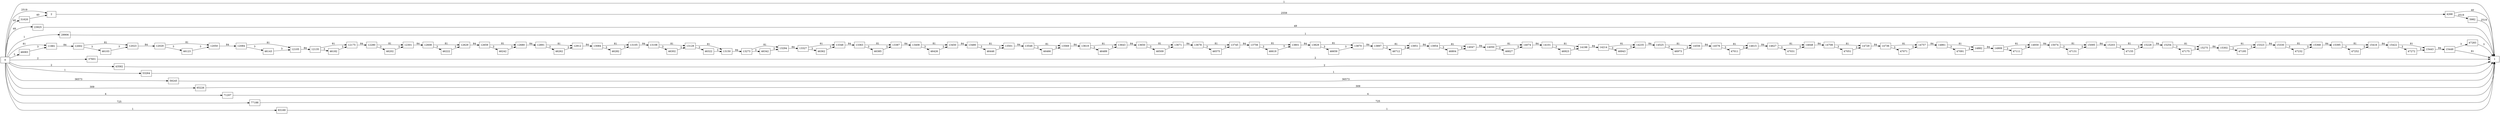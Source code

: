 digraph {
	graph [rankdir=LR]
	node [shape=rectangle]
	2 -> 4268 [label=2559]
	4268 -> 1 [label=40]
	4268 -> 5982 [label=2519]
	5982 -> 1 [label=2519]
	11981 -> 12002 [label=84]
	12002 -> 12023 [label=81]
	12002 -> 46103 [label=3]
	12023 -> 12029 [label=84]
	12029 -> 12050 [label=81]
	12029 -> 46123 [label=3]
	12050 -> 12084 [label=84]
	12084 -> 12105 [label=81]
	12084 -> 46143 [label=3]
	12105 -> 12135 [label=84]
	12135 -> 12175 [label=81]
	12135 -> 46182 [label=3]
	12175 -> 12280 [label=84]
	12280 -> 12301 [label=81]
	12280 -> 46202 [label=3]
	12301 -> 12608 [label=84]
	12608 -> 12629 [label=81]
	12608 -> 46222 [label=3]
	12629 -> 12659 [label=84]
	12659 -> 12680 [label=81]
	12659 -> 46242 [label=3]
	12680 -> 12891 [label=84]
	12891 -> 12912 [label=81]
	12891 -> 46262 [label=3]
	12912 -> 13084 [label=84]
	13084 -> 13105 [label=81]
	13084 -> 46282 [label=3]
	13105 -> 13108 [label=84]
	13108 -> 13129 [label=81]
	13108 -> 46302 [label=3]
	13129 -> 13150 [label=81]
	13129 -> 46322 [label=3]
	13150 -> 13273 [label=84]
	13273 -> 13294 [label=81]
	13273 -> 46342 [label=3]
	13294 -> 13327 [label=84]
	13327 -> 13348 [label=81]
	13327 -> 46362 [label=3]
	13348 -> 13363 [label=84]
	13363 -> 13387 [label=81]
	13363 -> 46385 [label=3]
	13387 -> 13408 [label=84]
	13408 -> 13450 [label=81]
	13408 -> 46426 [label=3]
	13450 -> 13480 [label=84]
	13480 -> 13501 [label=81]
	13480 -> 46446 [label=3]
	13501 -> 13548 [label=84]
	13548 -> 13569 [label=81]
	13548 -> 46466 [label=3]
	13569 -> 13619 [label=84]
	13619 -> 13643 [label=81]
	13619 -> 46489 [label=3]
	13643 -> 13650 [label=84]
	13650 -> 13671 [label=81]
	13650 -> 46509 [label=3]
	13671 -> 13678 [label=84]
	13678 -> 13745 [label=81]
	13678 -> 46575 [label=3]
	13745 -> 13756 [label=84]
	13756 -> 13801 [label=81]
	13756 -> 46619 [label=3]
	13801 -> 13829 [label=84]
	13829 -> 13870 [label=81]
	13829 -> 46659 [label=3]
	13870 -> 13897 [label=84]
	13897 -> 13951 [label=81]
	13897 -> 46712 [label=3]
	13951 -> 13954 [label=84]
	13954 -> 14047 [label=81]
	13954 -> 46804 [label=3]
	14047 -> 14050 [label=84]
	14050 -> 14074 [label=81]
	14050 -> 46827 [label=3]
	14074 -> 14101 [label=84]
	14101 -> 14198 [label=81]
	14101 -> 46923 [label=3]
	14198 -> 14214 [label=84]
	14214 -> 14235 [label=81]
	14214 -> 46943 [label=3]
	14235 -> 14525 [label=84]
	14525 -> 14556 [label=81]
	14525 -> 46973 [label=3]
	14556 -> 14576 [label=84]
	14576 -> 14615 [label=81]
	14576 -> 47011 [label=3]
	14615 -> 14627 [label=84]
	14627 -> 14648 [label=81]
	14627 -> 47031 [label=3]
	14648 -> 14708 [label=84]
	14708 -> 14729 [label=81]
	14708 -> 47051 [label=3]
	14729 -> 14736 [label=84]
	14736 -> 14757 [label=81]
	14736 -> 47071 [label=3]
	14757 -> 14861 [label=84]
	14861 -> 14882 [label=81]
	14861 -> 47091 [label=3]
	14882 -> 14909 [label=84]
	14909 -> 14930 [label=81]
	14909 -> 47111 [label=3]
	14930 -> 15074 [label=84]
	15074 -> 15095 [label=81]
	15074 -> 47131 [label=3]
	15095 -> 15203 [label=84]
	15203 -> 15228 [label=81]
	15203 -> 47155 [label=3]
	15228 -> 15254 [label=84]
	15254 -> 15275 [label=81]
	15254 -> 47175 [label=3]
	15275 -> 15302 [label=84]
	15302 -> 15323 [label=81]
	15302 -> 47195 [label=3]
	15323 -> 15330 [label=84]
	15330 -> 15368 [label=81]
	15330 -> 47232 [label=3]
	15368 -> 15395 [label=84]
	15395 -> 15416 [label=81]
	15395 -> 47252 [label=3]
	15416 -> 15422 [label=84]
	15422 -> 15443 [label=81]
	15422 -> 47272 [label=3]
	15443 -> 15449 [label=84]
	15449 -> 1 [label=81]
	15449 -> 47283 [label=3]
	23925 -> 1 [label=49]
	29906 -> 1 [label=1]
	31620 -> 2 [label=40]
	37601 -> 1 [label=2]
	43582 -> 1 [label=2]
	46083 -> 11981 [label=3]
	46103 -> 12023 [label=3]
	46123 -> 12050 [label=3]
	46143 -> 12105 [label=3]
	46182 -> 12175 [label=3]
	46202 -> 12301 [label=3]
	46222 -> 12629 [label=3]
	46242 -> 12680 [label=3]
	46262 -> 12912 [label=3]
	46282 -> 13105 [label=3]
	46302 -> 13129 [label=3]
	46322 -> 13150 [label=3]
	46342 -> 13294 [label=3]
	46362 -> 13348 [label=3]
	46385 -> 13387 [label=3]
	46426 -> 13450 [label=3]
	46446 -> 13501 [label=3]
	46466 -> 13569 [label=3]
	46489 -> 13643 [label=3]
	46509 -> 13671 [label=3]
	46575 -> 13745 [label=3]
	46619 -> 13801 [label=3]
	46659 -> 13870 [label=3]
	46712 -> 13951 [label=3]
	46804 -> 14047 [label=3]
	46827 -> 14074 [label=3]
	46923 -> 14198 [label=3]
	46943 -> 14235 [label=3]
	46973 -> 14556 [label=3]
	47011 -> 14615 [label=3]
	47031 -> 14648 [label=3]
	47051 -> 14729 [label=3]
	47071 -> 14757 [label=3]
	47091 -> 14882 [label=3]
	47111 -> 14930 [label=3]
	47131 -> 15095 [label=3]
	47155 -> 15228 [label=3]
	47175 -> 15275 [label=3]
	47195 -> 15323 [label=3]
	47232 -> 15368 [label=3]
	47252 -> 15416 [label=3]
	47272 -> 15443 [label=3]
	47283 -> 1 [label=3]
	53264 -> 1 [label=1]
	59245 -> 1 [label=36573]
	65226 -> 1 [label=309]
	71207 -> 1 [label=4]
	77188 -> 1 [label=725]
	83169 -> 1 [label=1]
	0 -> 2 [label=2519]
	0 -> 1 [label=1]
	0 -> 11981 [label=81]
	0 -> 23925 [label=49]
	0 -> 29906 [label=1]
	0 -> 31620 [label=40]
	0 -> 37601 [label=2]
	0 -> 43582 [label=2]
	0 -> 46083 [label=3]
	0 -> 53264 [label=1]
	0 -> 59245 [label=36573]
	0 -> 65226 [label=309]
	0 -> 71207 [label=4]
	0 -> 77188 [label=725]
	0 -> 83169 [label=1]
}
